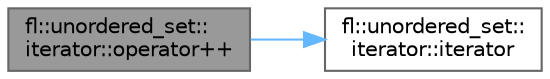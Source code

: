 digraph "fl::unordered_set::iterator::operator++"
{
 // INTERACTIVE_SVG=YES
 // LATEX_PDF_SIZE
  bgcolor="transparent";
  edge [fontname=Helvetica,fontsize=10,labelfontname=Helvetica,labelfontsize=10];
  node [fontname=Helvetica,fontsize=10,shape=box,height=0.2,width=0.4];
  rankdir="LR";
  Node1 [id="Node000001",label="fl::unordered_set::\literator::operator++",height=0.2,width=0.4,color="gray40", fillcolor="grey60", style="filled", fontcolor="black",tooltip=" "];
  Node1 -> Node2 [id="edge1_Node000001_Node000002",color="steelblue1",style="solid",tooltip=" "];
  Node2 [id="Node000002",label="fl::unordered_set::\literator::iterator",height=0.2,width=0.4,color="grey40", fillcolor="white", style="filled",URL="$df/dc1/classfl_1_1unordered__set_1_1iterator_ad29e1e063a154df4ec7c7313294ceda3.html#ad29e1e063a154df4ec7c7313294ceda3",tooltip=" "];
}
